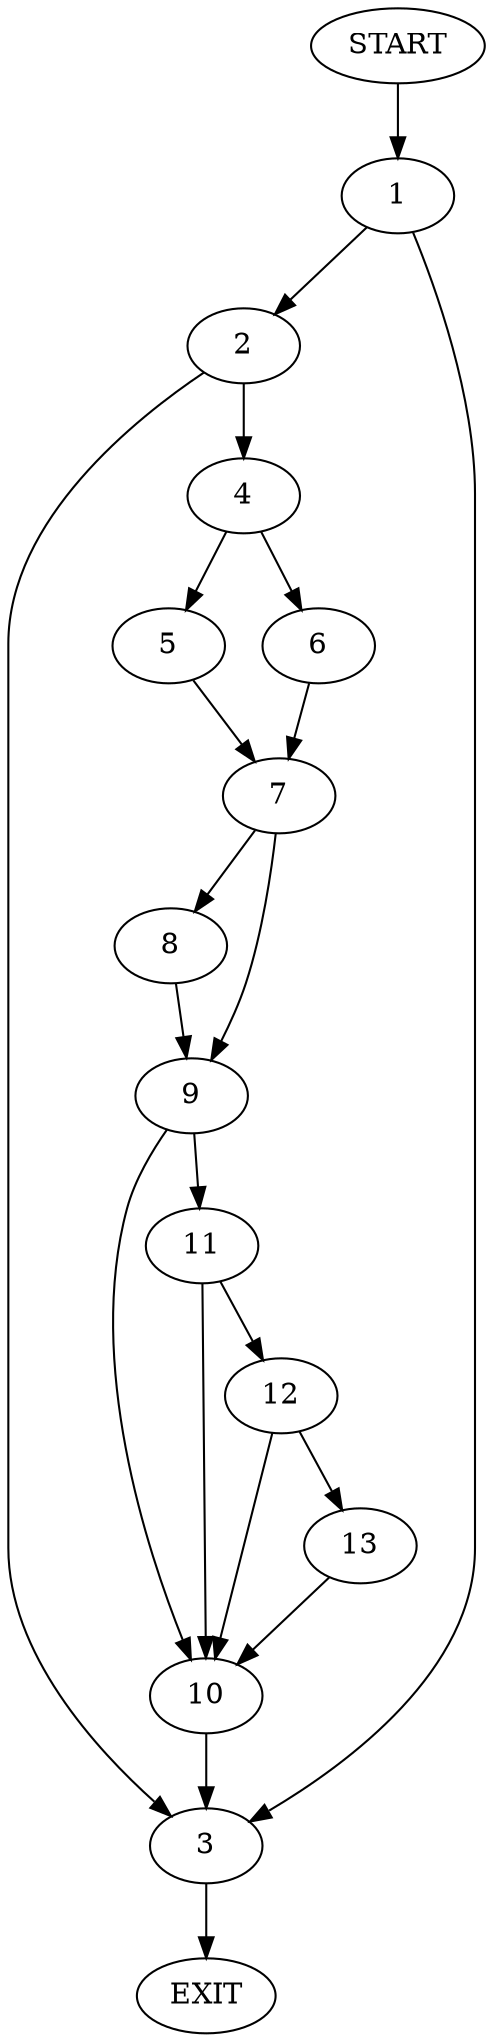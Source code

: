 digraph {
0 [label="START"]
14 [label="EXIT"]
0 -> 1
1 -> 2
1 -> 3
2 -> 4
2 -> 3
3 -> 14
4 -> 5
4 -> 6
5 -> 7
6 -> 7
7 -> 8
7 -> 9
8 -> 9
9 -> 10
9 -> 11
10 -> 3
11 -> 10
11 -> 12
12 -> 10
12 -> 13
13 -> 10
}
